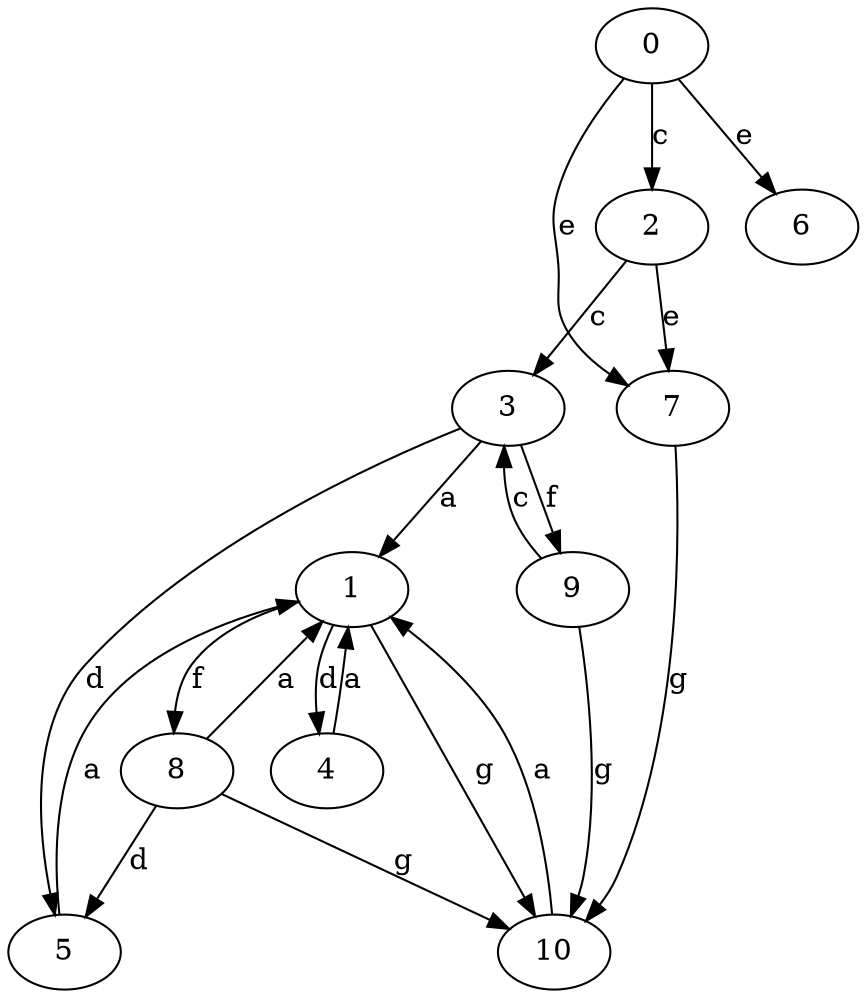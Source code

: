 strict digraph  {
0;
1;
2;
3;
4;
5;
6;
7;
8;
9;
10;
0 -> 2  [label=c];
0 -> 6  [label=e];
0 -> 7  [label=e];
1 -> 4  [label=d];
1 -> 8  [label=f];
1 -> 10  [label=g];
2 -> 3  [label=c];
2 -> 7  [label=e];
3 -> 1  [label=a];
3 -> 5  [label=d];
3 -> 9  [label=f];
4 -> 1  [label=a];
5 -> 1  [label=a];
7 -> 10  [label=g];
8 -> 1  [label=a];
8 -> 5  [label=d];
8 -> 10  [label=g];
9 -> 3  [label=c];
9 -> 10  [label=g];
10 -> 1  [label=a];
}
